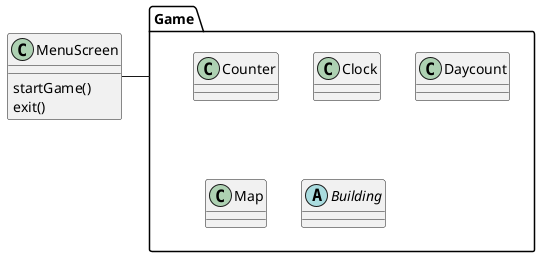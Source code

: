 @startuml
'https://plantuml.com/class-diagram

MenuScreen - Game

package Game{
class Counter {
}
class Clock {
}
class Daycount{
}

class Map{
}

abstract Building
}

class MenuScreen{
    startGame()
    exit()
}
@enduml